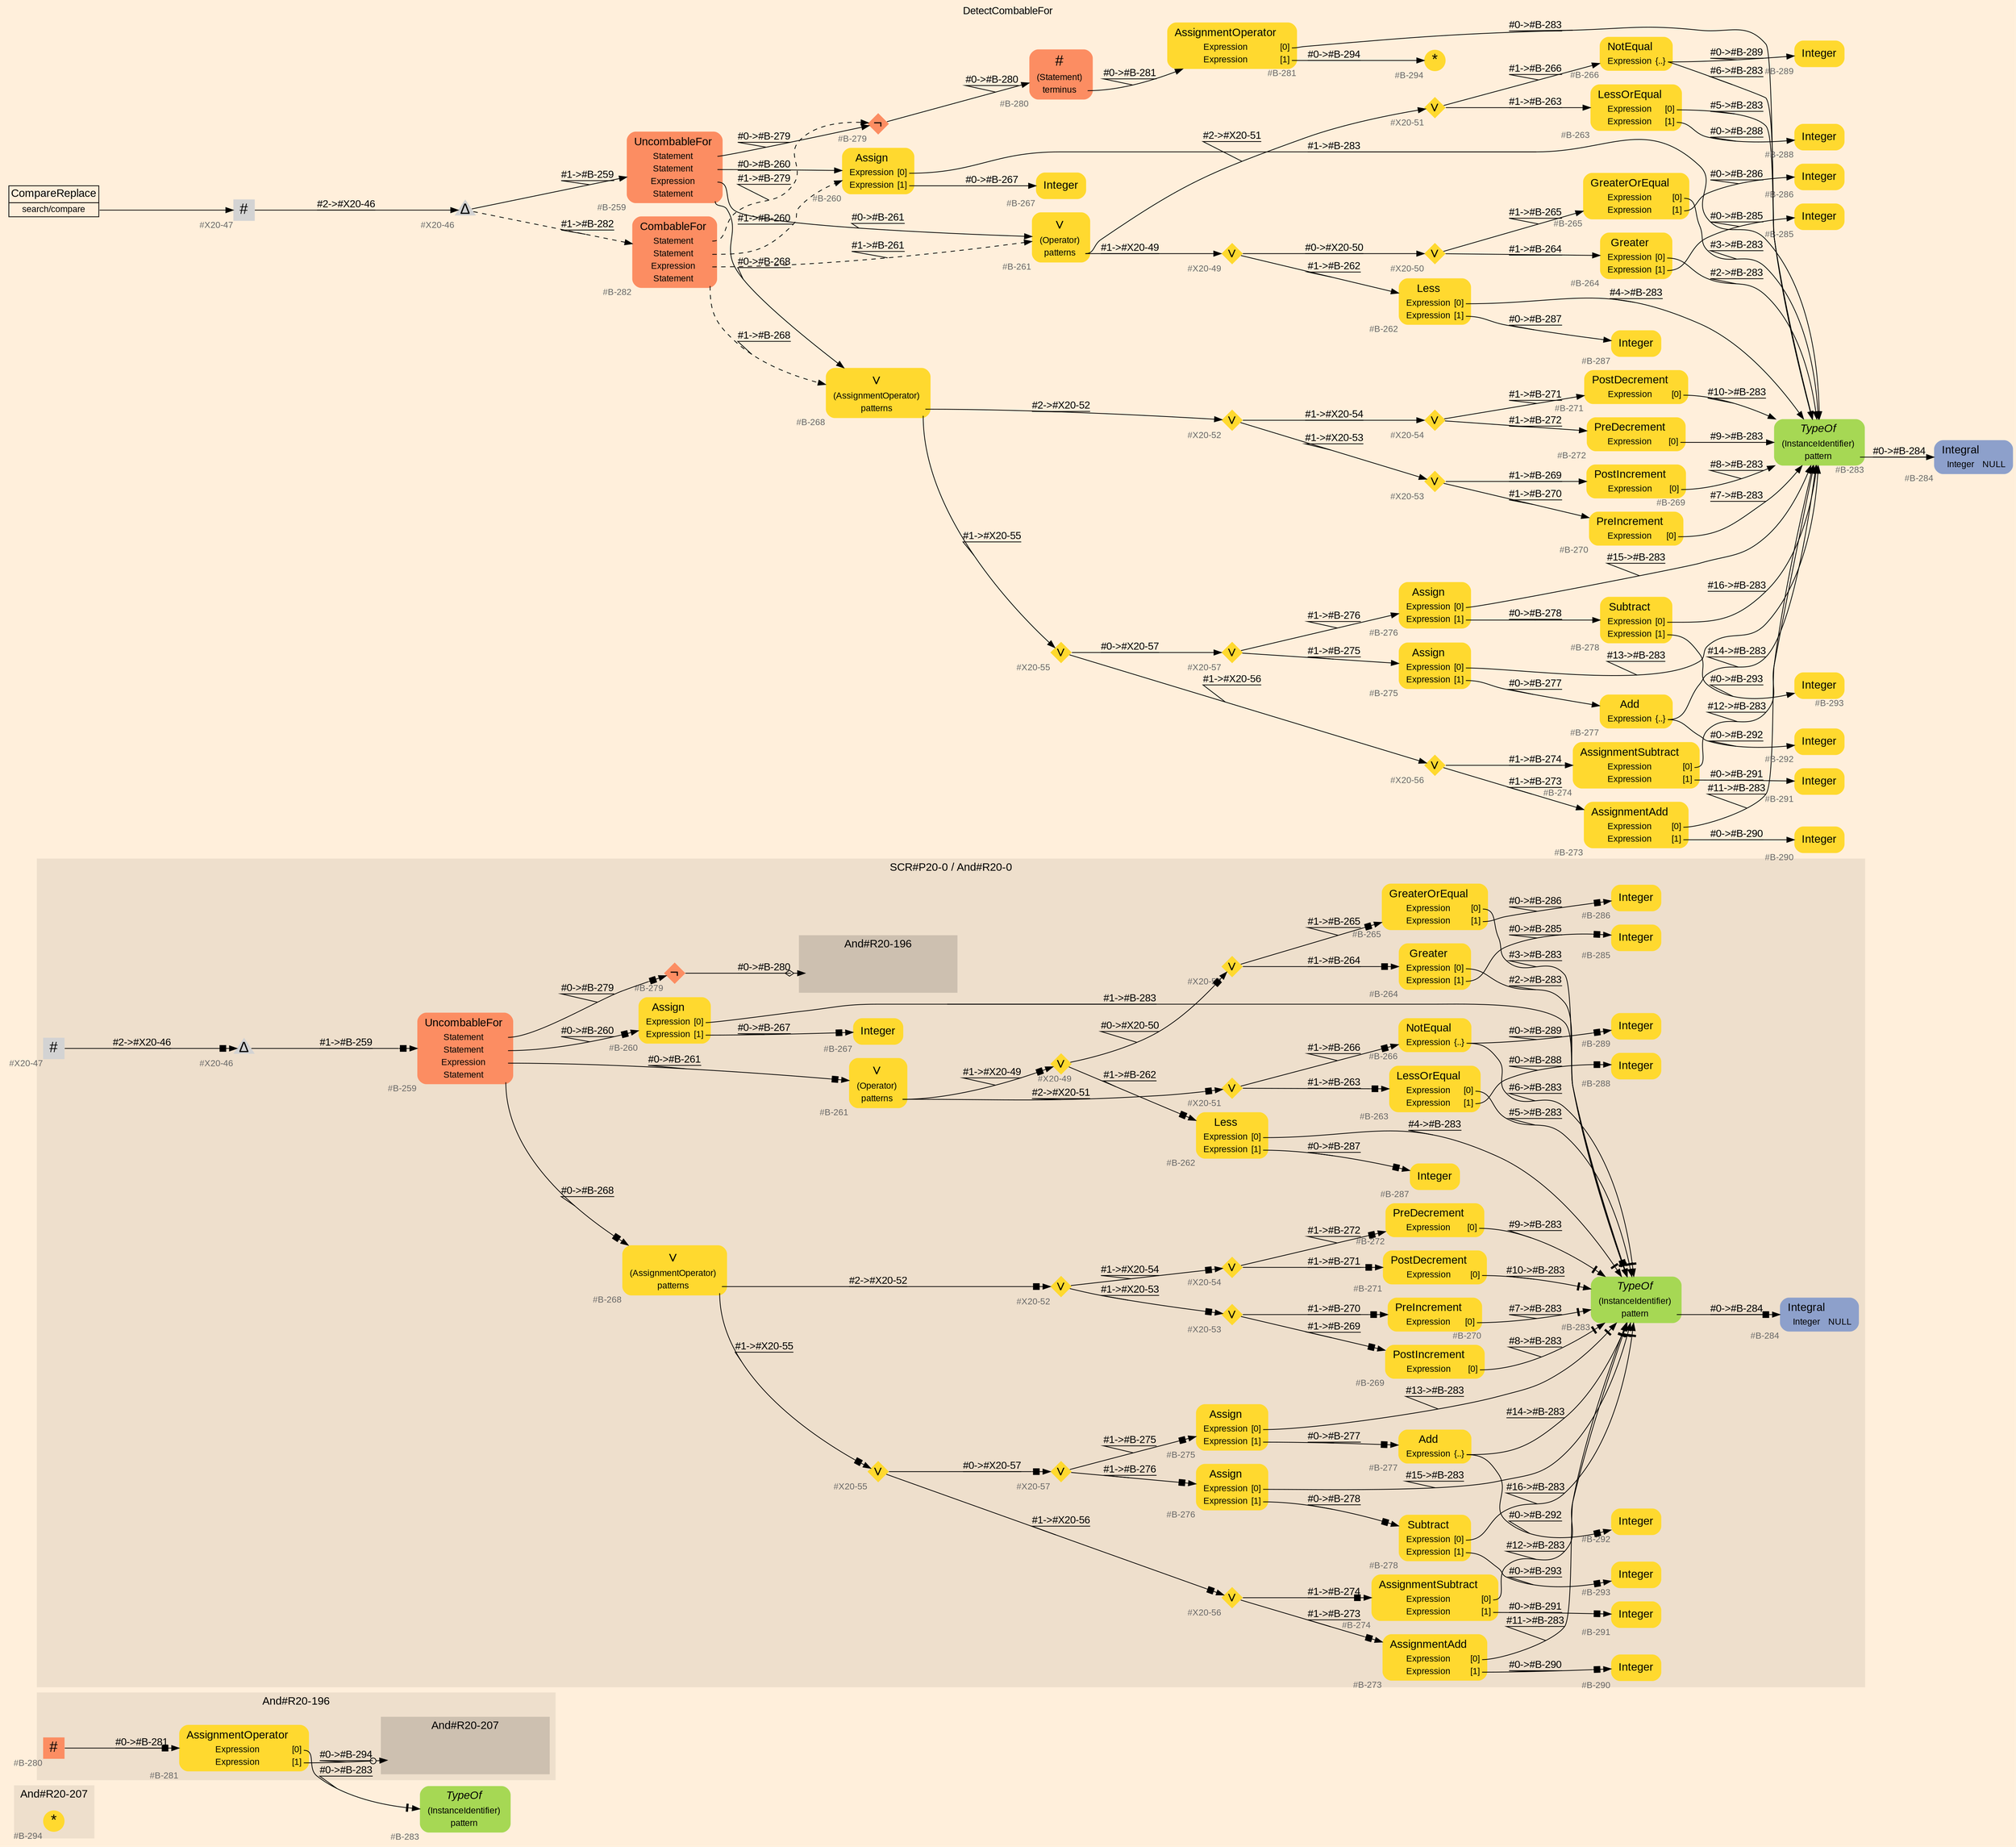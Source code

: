 digraph "DetectCombableFor" {
label = "DetectCombableFor"
labelloc = t
graph [
    rankdir = "LR"
    ranksep = 0.3
    bgcolor = antiquewhite1
    color = black
    fontcolor = black
    fontname = "Arial"
];
node [
    fontname = "Arial"
];
edge [
    fontname = "Arial"
];

// -------------------- figure And#R20-207 --------------------
// -------- region And#R20-207 ----------
subgraph "clusterAnd#R20-207" {
    label = "And#R20-207"
    style = "filled"
    color = antiquewhite2
    fontsize = "15"
    // -------- block And#R20-207/#B-294 ----------
    "And#R20-207/#B-294" [
        fillcolor = "/set28/6"
        xlabel = "#B-294"
        fontsize = "12"
        fontcolor = grey40
        shape = "circle"
        label = <<FONT COLOR="black" POINT-SIZE="20">*</FONT>>
        style = "filled"
        penwidth = 0.0
        fixedsize = true
        width = 0.4
        height = 0.4
    ];
    
}


// -------------------- figure And#R20-196 --------------------
// -------- region And#R20-196 ----------
subgraph "clusterAnd#R20-196" {
    label = "And#R20-196"
    style = "filled"
    color = antiquewhite2
    fontsize = "15"
    // -------- block And#R20-196/#B-280 ----------
    "And#R20-196/#B-280" [
        fillcolor = "/set28/2"
        xlabel = "#B-280"
        fontsize = "12"
        fontcolor = grey40
        shape = "square"
        label = <<FONT COLOR="black" POINT-SIZE="20">#</FONT>>
        style = "filled"
        penwidth = 0.0
        fixedsize = true
        width = 0.4
        height = 0.4
    ];
    
    // -------- block And#R20-196/#B-281 ----------
    "And#R20-196/#B-281" [
        fillcolor = "/set28/6"
        xlabel = "#B-281"
        fontsize = "12"
        fontcolor = grey40
        shape = "plaintext"
        label = <<TABLE BORDER="0" CELLBORDER="0" CELLSPACING="0">
         <TR><TD><FONT COLOR="black" POINT-SIZE="15">AssignmentOperator</FONT></TD></TR>
         <TR><TD><FONT COLOR="black" POINT-SIZE="12">Expression</FONT></TD><TD PORT="port0"><FONT COLOR="black" POINT-SIZE="12">[0]</FONT></TD></TR>
         <TR><TD><FONT COLOR="black" POINT-SIZE="12">Expression</FONT></TD><TD PORT="port1"><FONT COLOR="black" POINT-SIZE="12">[1]</FONT></TD></TR>
        </TABLE>>
        style = "rounded,filled"
    ];
    
    // -------- region And#R20-196/And#R20-207 ----------
    subgraph "clusterAnd#R20-196/And#R20-207" {
        label = "And#R20-207"
        style = "filled"
        color = antiquewhite3
        fontsize = "15"
        // -------- block And#R20-196/And#R20-207/#B-294 ----------
        "And#R20-196/And#R20-207/#B-294" [
            fillcolor = "/set28/6"
            xlabel = "#B-294"
            fontsize = "12"
            fontcolor = grey40
            shape = "none"
            style = "invisible"
        ];
        
    }
    
}

// -------- block And#R20-196/#B-283 ----------
"And#R20-196/#B-283" [
    fillcolor = "/set28/5"
    xlabel = "#B-283"
    fontsize = "12"
    fontcolor = grey40
    shape = "plaintext"
    label = <<TABLE BORDER="0" CELLBORDER="0" CELLSPACING="0">
     <TR><TD><FONT COLOR="black" POINT-SIZE="15"><I>TypeOf</I></FONT></TD></TR>
     <TR><TD><FONT COLOR="black" POINT-SIZE="12">(InstanceIdentifier)</FONT></TD><TD PORT="port0"></TD></TR>
     <TR><TD><FONT COLOR="black" POINT-SIZE="12">pattern</FONT></TD><TD PORT="port1"></TD></TR>
    </TABLE>>
    style = "rounded,filled"
];

"And#R20-196/#B-280" -> "And#R20-196/#B-281" [
    arrowhead="normalnonebox"
    label = "#0-&gt;#B-281"
    decorate = true
    color = black
    fontcolor = black
];

"And#R20-196/#B-281":port0 -> "And#R20-196/#B-283" [
    arrowhead="normalnonetee"
    label = "#0-&gt;#B-283"
    decorate = true
    color = black
    fontcolor = black
];

"And#R20-196/#B-281":port1 -> "And#R20-196/And#R20-207/#B-294" [
    arrowhead="normalnoneodot"
    label = "#0-&gt;#B-294"
    decorate = true
    color = black
    fontcolor = black
];


// -------------------- figure And#R20-0 --------------------
// -------- region And#R20-0 ----------
subgraph "clusterAnd#R20-0" {
    label = "SCR#P20-0 / And#R20-0"
    style = "filled"
    color = antiquewhite2
    fontsize = "15"
    // -------- block And#R20-0/#X20-49 ----------
    "And#R20-0/#X20-49" [
        fillcolor = "/set28/6"
        xlabel = "#X20-49"
        fontsize = "12"
        fontcolor = grey40
        shape = "diamond"
        label = <<FONT COLOR="black" POINT-SIZE="20">∨</FONT>>
        style = "filled"
        penwidth = 0.0
        fixedsize = true
        width = 0.4
        height = 0.4
    ];
    
    // -------- block And#R20-0/#B-259 ----------
    "And#R20-0/#B-259" [
        fillcolor = "/set28/2"
        xlabel = "#B-259"
        fontsize = "12"
        fontcolor = grey40
        shape = "plaintext"
        label = <<TABLE BORDER="0" CELLBORDER="0" CELLSPACING="0">
         <TR><TD><FONT COLOR="black" POINT-SIZE="15">UncombableFor</FONT></TD></TR>
         <TR><TD><FONT COLOR="black" POINT-SIZE="12">Statement</FONT></TD><TD PORT="port0"></TD></TR>
         <TR><TD><FONT COLOR="black" POINT-SIZE="12">Statement</FONT></TD><TD PORT="port1"></TD></TR>
         <TR><TD><FONT COLOR="black" POINT-SIZE="12">Expression</FONT></TD><TD PORT="port2"></TD></TR>
         <TR><TD><FONT COLOR="black" POINT-SIZE="12">Statement</FONT></TD><TD PORT="port3"></TD></TR>
        </TABLE>>
        style = "rounded,filled"
    ];
    
    // -------- block And#R20-0/#B-260 ----------
    "And#R20-0/#B-260" [
        fillcolor = "/set28/6"
        xlabel = "#B-260"
        fontsize = "12"
        fontcolor = grey40
        shape = "plaintext"
        label = <<TABLE BORDER="0" CELLBORDER="0" CELLSPACING="0">
         <TR><TD><FONT COLOR="black" POINT-SIZE="15">Assign</FONT></TD></TR>
         <TR><TD><FONT COLOR="black" POINT-SIZE="12">Expression</FONT></TD><TD PORT="port0"><FONT COLOR="black" POINT-SIZE="12">[0]</FONT></TD></TR>
         <TR><TD><FONT COLOR="black" POINT-SIZE="12">Expression</FONT></TD><TD PORT="port1"><FONT COLOR="black" POINT-SIZE="12">[1]</FONT></TD></TR>
        </TABLE>>
        style = "rounded,filled"
    ];
    
    // -------- block And#R20-0/#B-261 ----------
    "And#R20-0/#B-261" [
        fillcolor = "/set28/6"
        xlabel = "#B-261"
        fontsize = "12"
        fontcolor = grey40
        shape = "plaintext"
        label = <<TABLE BORDER="0" CELLBORDER="0" CELLSPACING="0">
         <TR><TD><FONT COLOR="black" POINT-SIZE="20">∨</FONT></TD></TR>
         <TR><TD><FONT COLOR="black" POINT-SIZE="12">(Operator)</FONT></TD><TD PORT="port0"></TD></TR>
         <TR><TD><FONT COLOR="black" POINT-SIZE="12">patterns</FONT></TD><TD PORT="port1"></TD></TR>
        </TABLE>>
        style = "rounded,filled"
    ];
    
    // -------- block And#R20-0/#B-262 ----------
    "And#R20-0/#B-262" [
        fillcolor = "/set28/6"
        xlabel = "#B-262"
        fontsize = "12"
        fontcolor = grey40
        shape = "plaintext"
        label = <<TABLE BORDER="0" CELLBORDER="0" CELLSPACING="0">
         <TR><TD><FONT COLOR="black" POINT-SIZE="15">Less</FONT></TD></TR>
         <TR><TD><FONT COLOR="black" POINT-SIZE="12">Expression</FONT></TD><TD PORT="port0"><FONT COLOR="black" POINT-SIZE="12">[0]</FONT></TD></TR>
         <TR><TD><FONT COLOR="black" POINT-SIZE="12">Expression</FONT></TD><TD PORT="port1"><FONT COLOR="black" POINT-SIZE="12">[1]</FONT></TD></TR>
        </TABLE>>
        style = "rounded,filled"
    ];
    
    // -------- block And#R20-0/#B-263 ----------
    "And#R20-0/#B-263" [
        fillcolor = "/set28/6"
        xlabel = "#B-263"
        fontsize = "12"
        fontcolor = grey40
        shape = "plaintext"
        label = <<TABLE BORDER="0" CELLBORDER="0" CELLSPACING="0">
         <TR><TD><FONT COLOR="black" POINT-SIZE="15">LessOrEqual</FONT></TD></TR>
         <TR><TD><FONT COLOR="black" POINT-SIZE="12">Expression</FONT></TD><TD PORT="port0"><FONT COLOR="black" POINT-SIZE="12">[0]</FONT></TD></TR>
         <TR><TD><FONT COLOR="black" POINT-SIZE="12">Expression</FONT></TD><TD PORT="port1"><FONT COLOR="black" POINT-SIZE="12">[1]</FONT></TD></TR>
        </TABLE>>
        style = "rounded,filled"
    ];
    
    // -------- block And#R20-0/#B-264 ----------
    "And#R20-0/#B-264" [
        fillcolor = "/set28/6"
        xlabel = "#B-264"
        fontsize = "12"
        fontcolor = grey40
        shape = "plaintext"
        label = <<TABLE BORDER="0" CELLBORDER="0" CELLSPACING="0">
         <TR><TD><FONT COLOR="black" POINT-SIZE="15">Greater</FONT></TD></TR>
         <TR><TD><FONT COLOR="black" POINT-SIZE="12">Expression</FONT></TD><TD PORT="port0"><FONT COLOR="black" POINT-SIZE="12">[0]</FONT></TD></TR>
         <TR><TD><FONT COLOR="black" POINT-SIZE="12">Expression</FONT></TD><TD PORT="port1"><FONT COLOR="black" POINT-SIZE="12">[1]</FONT></TD></TR>
        </TABLE>>
        style = "rounded,filled"
    ];
    
    // -------- block And#R20-0/#B-265 ----------
    "And#R20-0/#B-265" [
        fillcolor = "/set28/6"
        xlabel = "#B-265"
        fontsize = "12"
        fontcolor = grey40
        shape = "plaintext"
        label = <<TABLE BORDER="0" CELLBORDER="0" CELLSPACING="0">
         <TR><TD><FONT COLOR="black" POINT-SIZE="15">GreaterOrEqual</FONT></TD></TR>
         <TR><TD><FONT COLOR="black" POINT-SIZE="12">Expression</FONT></TD><TD PORT="port0"><FONT COLOR="black" POINT-SIZE="12">[0]</FONT></TD></TR>
         <TR><TD><FONT COLOR="black" POINT-SIZE="12">Expression</FONT></TD><TD PORT="port1"><FONT COLOR="black" POINT-SIZE="12">[1]</FONT></TD></TR>
        </TABLE>>
        style = "rounded,filled"
    ];
    
    // -------- block And#R20-0/#B-266 ----------
    "And#R20-0/#B-266" [
        fillcolor = "/set28/6"
        xlabel = "#B-266"
        fontsize = "12"
        fontcolor = grey40
        shape = "plaintext"
        label = <<TABLE BORDER="0" CELLBORDER="0" CELLSPACING="0">
         <TR><TD><FONT COLOR="black" POINT-SIZE="15">NotEqual</FONT></TD></TR>
         <TR><TD><FONT COLOR="black" POINT-SIZE="12">Expression</FONT></TD><TD PORT="port0"><FONT COLOR="black" POINT-SIZE="12">{..}</FONT></TD></TR>
        </TABLE>>
        style = "rounded,filled"
    ];
    
    // -------- block And#R20-0/#B-267 ----------
    "And#R20-0/#B-267" [
        fillcolor = "/set28/6"
        xlabel = "#B-267"
        fontsize = "12"
        fontcolor = grey40
        shape = "plaintext"
        label = <<TABLE BORDER="0" CELLBORDER="0" CELLSPACING="0">
         <TR><TD><FONT COLOR="black" POINT-SIZE="15">Integer</FONT></TD></TR>
        </TABLE>>
        style = "rounded,filled"
    ];
    
    // -------- block And#R20-0/#B-268 ----------
    "And#R20-0/#B-268" [
        fillcolor = "/set28/6"
        xlabel = "#B-268"
        fontsize = "12"
        fontcolor = grey40
        shape = "plaintext"
        label = <<TABLE BORDER="0" CELLBORDER="0" CELLSPACING="0">
         <TR><TD><FONT COLOR="black" POINT-SIZE="20">∨</FONT></TD></TR>
         <TR><TD><FONT COLOR="black" POINT-SIZE="12">(AssignmentOperator)</FONT></TD><TD PORT="port0"></TD></TR>
         <TR><TD><FONT COLOR="black" POINT-SIZE="12">patterns</FONT></TD><TD PORT="port1"></TD></TR>
        </TABLE>>
        style = "rounded,filled"
    ];
    
    // -------- block And#R20-0/#B-269 ----------
    "And#R20-0/#B-269" [
        fillcolor = "/set28/6"
        xlabel = "#B-269"
        fontsize = "12"
        fontcolor = grey40
        shape = "plaintext"
        label = <<TABLE BORDER="0" CELLBORDER="0" CELLSPACING="0">
         <TR><TD><FONT COLOR="black" POINT-SIZE="15">PostIncrement</FONT></TD></TR>
         <TR><TD><FONT COLOR="black" POINT-SIZE="12">Expression</FONT></TD><TD PORT="port0"><FONT COLOR="black" POINT-SIZE="12">[0]</FONT></TD></TR>
        </TABLE>>
        style = "rounded,filled"
    ];
    
    // -------- block And#R20-0/#B-270 ----------
    "And#R20-0/#B-270" [
        fillcolor = "/set28/6"
        xlabel = "#B-270"
        fontsize = "12"
        fontcolor = grey40
        shape = "plaintext"
        label = <<TABLE BORDER="0" CELLBORDER="0" CELLSPACING="0">
         <TR><TD><FONT COLOR="black" POINT-SIZE="15">PreIncrement</FONT></TD></TR>
         <TR><TD><FONT COLOR="black" POINT-SIZE="12">Expression</FONT></TD><TD PORT="port0"><FONT COLOR="black" POINT-SIZE="12">[0]</FONT></TD></TR>
        </TABLE>>
        style = "rounded,filled"
    ];
    
    // -------- block And#R20-0/#B-271 ----------
    "And#R20-0/#B-271" [
        fillcolor = "/set28/6"
        xlabel = "#B-271"
        fontsize = "12"
        fontcolor = grey40
        shape = "plaintext"
        label = <<TABLE BORDER="0" CELLBORDER="0" CELLSPACING="0">
         <TR><TD><FONT COLOR="black" POINT-SIZE="15">PostDecrement</FONT></TD></TR>
         <TR><TD><FONT COLOR="black" POINT-SIZE="12">Expression</FONT></TD><TD PORT="port0"><FONT COLOR="black" POINT-SIZE="12">[0]</FONT></TD></TR>
        </TABLE>>
        style = "rounded,filled"
    ];
    
    // -------- block And#R20-0/#B-272 ----------
    "And#R20-0/#B-272" [
        fillcolor = "/set28/6"
        xlabel = "#B-272"
        fontsize = "12"
        fontcolor = grey40
        shape = "plaintext"
        label = <<TABLE BORDER="0" CELLBORDER="0" CELLSPACING="0">
         <TR><TD><FONT COLOR="black" POINT-SIZE="15">PreDecrement</FONT></TD></TR>
         <TR><TD><FONT COLOR="black" POINT-SIZE="12">Expression</FONT></TD><TD PORT="port0"><FONT COLOR="black" POINT-SIZE="12">[0]</FONT></TD></TR>
        </TABLE>>
        style = "rounded,filled"
    ];
    
    // -------- block And#R20-0/#B-273 ----------
    "And#R20-0/#B-273" [
        fillcolor = "/set28/6"
        xlabel = "#B-273"
        fontsize = "12"
        fontcolor = grey40
        shape = "plaintext"
        label = <<TABLE BORDER="0" CELLBORDER="0" CELLSPACING="0">
         <TR><TD><FONT COLOR="black" POINT-SIZE="15">AssignmentAdd</FONT></TD></TR>
         <TR><TD><FONT COLOR="black" POINT-SIZE="12">Expression</FONT></TD><TD PORT="port0"><FONT COLOR="black" POINT-SIZE="12">[0]</FONT></TD></TR>
         <TR><TD><FONT COLOR="black" POINT-SIZE="12">Expression</FONT></TD><TD PORT="port1"><FONT COLOR="black" POINT-SIZE="12">[1]</FONT></TD></TR>
        </TABLE>>
        style = "rounded,filled"
    ];
    
    // -------- block And#R20-0/#B-274 ----------
    "And#R20-0/#B-274" [
        fillcolor = "/set28/6"
        xlabel = "#B-274"
        fontsize = "12"
        fontcolor = grey40
        shape = "plaintext"
        label = <<TABLE BORDER="0" CELLBORDER="0" CELLSPACING="0">
         <TR><TD><FONT COLOR="black" POINT-SIZE="15">AssignmentSubtract</FONT></TD></TR>
         <TR><TD><FONT COLOR="black" POINT-SIZE="12">Expression</FONT></TD><TD PORT="port0"><FONT COLOR="black" POINT-SIZE="12">[0]</FONT></TD></TR>
         <TR><TD><FONT COLOR="black" POINT-SIZE="12">Expression</FONT></TD><TD PORT="port1"><FONT COLOR="black" POINT-SIZE="12">[1]</FONT></TD></TR>
        </TABLE>>
        style = "rounded,filled"
    ];
    
    // -------- block And#R20-0/#B-275 ----------
    "And#R20-0/#B-275" [
        fillcolor = "/set28/6"
        xlabel = "#B-275"
        fontsize = "12"
        fontcolor = grey40
        shape = "plaintext"
        label = <<TABLE BORDER="0" CELLBORDER="0" CELLSPACING="0">
         <TR><TD><FONT COLOR="black" POINT-SIZE="15">Assign</FONT></TD></TR>
         <TR><TD><FONT COLOR="black" POINT-SIZE="12">Expression</FONT></TD><TD PORT="port0"><FONT COLOR="black" POINT-SIZE="12">[0]</FONT></TD></TR>
         <TR><TD><FONT COLOR="black" POINT-SIZE="12">Expression</FONT></TD><TD PORT="port1"><FONT COLOR="black" POINT-SIZE="12">[1]</FONT></TD></TR>
        </TABLE>>
        style = "rounded,filled"
    ];
    
    // -------- block And#R20-0/#B-276 ----------
    "And#R20-0/#B-276" [
        fillcolor = "/set28/6"
        xlabel = "#B-276"
        fontsize = "12"
        fontcolor = grey40
        shape = "plaintext"
        label = <<TABLE BORDER="0" CELLBORDER="0" CELLSPACING="0">
         <TR><TD><FONT COLOR="black" POINT-SIZE="15">Assign</FONT></TD></TR>
         <TR><TD><FONT COLOR="black" POINT-SIZE="12">Expression</FONT></TD><TD PORT="port0"><FONT COLOR="black" POINT-SIZE="12">[0]</FONT></TD></TR>
         <TR><TD><FONT COLOR="black" POINT-SIZE="12">Expression</FONT></TD><TD PORT="port1"><FONT COLOR="black" POINT-SIZE="12">[1]</FONT></TD></TR>
        </TABLE>>
        style = "rounded,filled"
    ];
    
    // -------- block And#R20-0/#B-277 ----------
    "And#R20-0/#B-277" [
        fillcolor = "/set28/6"
        xlabel = "#B-277"
        fontsize = "12"
        fontcolor = grey40
        shape = "plaintext"
        label = <<TABLE BORDER="0" CELLBORDER="0" CELLSPACING="0">
         <TR><TD><FONT COLOR="black" POINT-SIZE="15">Add</FONT></TD></TR>
         <TR><TD><FONT COLOR="black" POINT-SIZE="12">Expression</FONT></TD><TD PORT="port0"><FONT COLOR="black" POINT-SIZE="12">{..}</FONT></TD></TR>
        </TABLE>>
        style = "rounded,filled"
    ];
    
    // -------- block And#R20-0/#B-278 ----------
    "And#R20-0/#B-278" [
        fillcolor = "/set28/6"
        xlabel = "#B-278"
        fontsize = "12"
        fontcolor = grey40
        shape = "plaintext"
        label = <<TABLE BORDER="0" CELLBORDER="0" CELLSPACING="0">
         <TR><TD><FONT COLOR="black" POINT-SIZE="15">Subtract</FONT></TD></TR>
         <TR><TD><FONT COLOR="black" POINT-SIZE="12">Expression</FONT></TD><TD PORT="port0"><FONT COLOR="black" POINT-SIZE="12">[0]</FONT></TD></TR>
         <TR><TD><FONT COLOR="black" POINT-SIZE="12">Expression</FONT></TD><TD PORT="port1"><FONT COLOR="black" POINT-SIZE="12">[1]</FONT></TD></TR>
        </TABLE>>
        style = "rounded,filled"
    ];
    
    // -------- block And#R20-0/#B-279 ----------
    "And#R20-0/#B-279" [
        fillcolor = "/set28/2"
        xlabel = "#B-279"
        fontsize = "12"
        fontcolor = grey40
        shape = "diamond"
        label = <<FONT COLOR="black" POINT-SIZE="20">¬</FONT>>
        style = "filled"
        penwidth = 0.0
        fixedsize = true
        width = 0.4
        height = 0.4
    ];
    
    // -------- block And#R20-0/#B-283 ----------
    "And#R20-0/#B-283" [
        fillcolor = "/set28/5"
        xlabel = "#B-283"
        fontsize = "12"
        fontcolor = grey40
        shape = "plaintext"
        label = <<TABLE BORDER="0" CELLBORDER="0" CELLSPACING="0">
         <TR><TD><FONT COLOR="black" POINT-SIZE="15"><I>TypeOf</I></FONT></TD></TR>
         <TR><TD><FONT COLOR="black" POINT-SIZE="12">(InstanceIdentifier)</FONT></TD><TD PORT="port0"></TD></TR>
         <TR><TD><FONT COLOR="black" POINT-SIZE="12">pattern</FONT></TD><TD PORT="port1"></TD></TR>
        </TABLE>>
        style = "rounded,filled"
    ];
    
    // -------- block And#R20-0/#B-284 ----------
    "And#R20-0/#B-284" [
        fillcolor = "/set28/3"
        xlabel = "#B-284"
        fontsize = "12"
        fontcolor = grey40
        shape = "plaintext"
        label = <<TABLE BORDER="0" CELLBORDER="0" CELLSPACING="0">
         <TR><TD><FONT COLOR="black" POINT-SIZE="15">Integral</FONT></TD></TR>
         <TR><TD><FONT COLOR="black" POINT-SIZE="12">Integer</FONT></TD><TD PORT="port0"><FONT COLOR="black" POINT-SIZE="12">NULL</FONT></TD></TR>
        </TABLE>>
        style = "rounded,filled"
    ];
    
    // -------- block And#R20-0/#B-285 ----------
    "And#R20-0/#B-285" [
        fillcolor = "/set28/6"
        xlabel = "#B-285"
        fontsize = "12"
        fontcolor = grey40
        shape = "plaintext"
        label = <<TABLE BORDER="0" CELLBORDER="0" CELLSPACING="0">
         <TR><TD><FONT COLOR="black" POINT-SIZE="15">Integer</FONT></TD></TR>
        </TABLE>>
        style = "rounded,filled"
    ];
    
    // -------- block And#R20-0/#B-286 ----------
    "And#R20-0/#B-286" [
        fillcolor = "/set28/6"
        xlabel = "#B-286"
        fontsize = "12"
        fontcolor = grey40
        shape = "plaintext"
        label = <<TABLE BORDER="0" CELLBORDER="0" CELLSPACING="0">
         <TR><TD><FONT COLOR="black" POINT-SIZE="15">Integer</FONT></TD></TR>
        </TABLE>>
        style = "rounded,filled"
    ];
    
    // -------- block And#R20-0/#B-287 ----------
    "And#R20-0/#B-287" [
        fillcolor = "/set28/6"
        xlabel = "#B-287"
        fontsize = "12"
        fontcolor = grey40
        shape = "plaintext"
        label = <<TABLE BORDER="0" CELLBORDER="0" CELLSPACING="0">
         <TR><TD><FONT COLOR="black" POINT-SIZE="15">Integer</FONT></TD></TR>
        </TABLE>>
        style = "rounded,filled"
    ];
    
    // -------- block And#R20-0/#B-288 ----------
    "And#R20-0/#B-288" [
        fillcolor = "/set28/6"
        xlabel = "#B-288"
        fontsize = "12"
        fontcolor = grey40
        shape = "plaintext"
        label = <<TABLE BORDER="0" CELLBORDER="0" CELLSPACING="0">
         <TR><TD><FONT COLOR="black" POINT-SIZE="15">Integer</FONT></TD></TR>
        </TABLE>>
        style = "rounded,filled"
    ];
    
    // -------- block And#R20-0/#B-289 ----------
    "And#R20-0/#B-289" [
        fillcolor = "/set28/6"
        xlabel = "#B-289"
        fontsize = "12"
        fontcolor = grey40
        shape = "plaintext"
        label = <<TABLE BORDER="0" CELLBORDER="0" CELLSPACING="0">
         <TR><TD><FONT COLOR="black" POINT-SIZE="15">Integer</FONT></TD></TR>
        </TABLE>>
        style = "rounded,filled"
    ];
    
    // -------- block And#R20-0/#B-290 ----------
    "And#R20-0/#B-290" [
        fillcolor = "/set28/6"
        xlabel = "#B-290"
        fontsize = "12"
        fontcolor = grey40
        shape = "plaintext"
        label = <<TABLE BORDER="0" CELLBORDER="0" CELLSPACING="0">
         <TR><TD><FONT COLOR="black" POINT-SIZE="15">Integer</FONT></TD></TR>
        </TABLE>>
        style = "rounded,filled"
    ];
    
    // -------- block And#R20-0/#B-291 ----------
    "And#R20-0/#B-291" [
        fillcolor = "/set28/6"
        xlabel = "#B-291"
        fontsize = "12"
        fontcolor = grey40
        shape = "plaintext"
        label = <<TABLE BORDER="0" CELLBORDER="0" CELLSPACING="0">
         <TR><TD><FONT COLOR="black" POINT-SIZE="15">Integer</FONT></TD></TR>
        </TABLE>>
        style = "rounded,filled"
    ];
    
    // -------- block And#R20-0/#B-292 ----------
    "And#R20-0/#B-292" [
        fillcolor = "/set28/6"
        xlabel = "#B-292"
        fontsize = "12"
        fontcolor = grey40
        shape = "plaintext"
        label = <<TABLE BORDER="0" CELLBORDER="0" CELLSPACING="0">
         <TR><TD><FONT COLOR="black" POINT-SIZE="15">Integer</FONT></TD></TR>
        </TABLE>>
        style = "rounded,filled"
    ];
    
    // -------- block And#R20-0/#B-293 ----------
    "And#R20-0/#B-293" [
        fillcolor = "/set28/6"
        xlabel = "#B-293"
        fontsize = "12"
        fontcolor = grey40
        shape = "plaintext"
        label = <<TABLE BORDER="0" CELLBORDER="0" CELLSPACING="0">
         <TR><TD><FONT COLOR="black" POINT-SIZE="15">Integer</FONT></TD></TR>
        </TABLE>>
        style = "rounded,filled"
    ];
    
    // -------- block And#R20-0/#X20-46 ----------
    "And#R20-0/#X20-46" [
        xlabel = "#X20-46"
        fontsize = "12"
        fontcolor = grey40
        shape = "triangle"
        label = <<FONT COLOR="black" POINT-SIZE="20">Δ</FONT>>
        style = "filled"
        penwidth = 0.0
        fixedsize = true
        width = 0.4
        height = 0.4
    ];
    
    // -------- block And#R20-0/#X20-47 ----------
    "And#R20-0/#X20-47" [
        xlabel = "#X20-47"
        fontsize = "12"
        fontcolor = grey40
        shape = "square"
        label = <<FONT COLOR="black" POINT-SIZE="20">#</FONT>>
        style = "filled"
        penwidth = 0.0
        fixedsize = true
        width = 0.4
        height = 0.4
    ];
    
    // -------- block And#R20-0/#X20-50 ----------
    "And#R20-0/#X20-50" [
        fillcolor = "/set28/6"
        xlabel = "#X20-50"
        fontsize = "12"
        fontcolor = grey40
        shape = "diamond"
        label = <<FONT COLOR="black" POINT-SIZE="20">∨</FONT>>
        style = "filled"
        penwidth = 0.0
        fixedsize = true
        width = 0.4
        height = 0.4
    ];
    
    // -------- block And#R20-0/#X20-51 ----------
    "And#R20-0/#X20-51" [
        fillcolor = "/set28/6"
        xlabel = "#X20-51"
        fontsize = "12"
        fontcolor = grey40
        shape = "diamond"
        label = <<FONT COLOR="black" POINT-SIZE="20">∨</FONT>>
        style = "filled"
        penwidth = 0.0
        fixedsize = true
        width = 0.4
        height = 0.4
    ];
    
    // -------- block And#R20-0/#X20-52 ----------
    "And#R20-0/#X20-52" [
        fillcolor = "/set28/6"
        xlabel = "#X20-52"
        fontsize = "12"
        fontcolor = grey40
        shape = "diamond"
        label = <<FONT COLOR="black" POINT-SIZE="20">∨</FONT>>
        style = "filled"
        penwidth = 0.0
        fixedsize = true
        width = 0.4
        height = 0.4
    ];
    
    // -------- block And#R20-0/#X20-53 ----------
    "And#R20-0/#X20-53" [
        fillcolor = "/set28/6"
        xlabel = "#X20-53"
        fontsize = "12"
        fontcolor = grey40
        shape = "diamond"
        label = <<FONT COLOR="black" POINT-SIZE="20">∨</FONT>>
        style = "filled"
        penwidth = 0.0
        fixedsize = true
        width = 0.4
        height = 0.4
    ];
    
    // -------- block And#R20-0/#X20-54 ----------
    "And#R20-0/#X20-54" [
        fillcolor = "/set28/6"
        xlabel = "#X20-54"
        fontsize = "12"
        fontcolor = grey40
        shape = "diamond"
        label = <<FONT COLOR="black" POINT-SIZE="20">∨</FONT>>
        style = "filled"
        penwidth = 0.0
        fixedsize = true
        width = 0.4
        height = 0.4
    ];
    
    // -------- block And#R20-0/#X20-55 ----------
    "And#R20-0/#X20-55" [
        fillcolor = "/set28/6"
        xlabel = "#X20-55"
        fontsize = "12"
        fontcolor = grey40
        shape = "diamond"
        label = <<FONT COLOR="black" POINT-SIZE="20">∨</FONT>>
        style = "filled"
        penwidth = 0.0
        fixedsize = true
        width = 0.4
        height = 0.4
    ];
    
    // -------- block And#R20-0/#X20-56 ----------
    "And#R20-0/#X20-56" [
        fillcolor = "/set28/6"
        xlabel = "#X20-56"
        fontsize = "12"
        fontcolor = grey40
        shape = "diamond"
        label = <<FONT COLOR="black" POINT-SIZE="20">∨</FONT>>
        style = "filled"
        penwidth = 0.0
        fixedsize = true
        width = 0.4
        height = 0.4
    ];
    
    // -------- block And#R20-0/#X20-57 ----------
    "And#R20-0/#X20-57" [
        fillcolor = "/set28/6"
        xlabel = "#X20-57"
        fontsize = "12"
        fontcolor = grey40
        shape = "diamond"
        label = <<FONT COLOR="black" POINT-SIZE="20">∨</FONT>>
        style = "filled"
        penwidth = 0.0
        fixedsize = true
        width = 0.4
        height = 0.4
    ];
    
    // -------- region And#R20-0/And#R20-196 ----------
    subgraph "clusterAnd#R20-0/And#R20-196" {
        label = "And#R20-196"
        style = "filled"
        color = antiquewhite3
        fontsize = "15"
        // -------- block And#R20-0/And#R20-196/#B-280 ----------
        "And#R20-0/And#R20-196/#B-280" [
            fillcolor = "/set28/2"
            xlabel = "#B-280"
            fontsize = "12"
            fontcolor = grey40
            shape = "none"
            style = "invisible"
        ];
        
    }
    
}

"And#R20-0/#X20-49" -> "And#R20-0/#X20-50" [
    arrowhead="normalnonebox"
    label = "#0-&gt;#X20-50"
    decorate = true
    color = black
    fontcolor = black
];

"And#R20-0/#X20-49" -> "And#R20-0/#B-262" [
    arrowhead="normalnonebox"
    label = "#1-&gt;#B-262"
    decorate = true
    color = black
    fontcolor = black
];

"And#R20-0/#B-259":port0 -> "And#R20-0/#B-279" [
    arrowhead="normalnonebox"
    label = "#0-&gt;#B-279"
    decorate = true
    color = black
    fontcolor = black
];

"And#R20-0/#B-259":port1 -> "And#R20-0/#B-260" [
    arrowhead="normalnonebox"
    label = "#0-&gt;#B-260"
    decorate = true
    color = black
    fontcolor = black
];

"And#R20-0/#B-259":port2 -> "And#R20-0/#B-261" [
    arrowhead="normalnonebox"
    label = "#0-&gt;#B-261"
    decorate = true
    color = black
    fontcolor = black
];

"And#R20-0/#B-259":port3 -> "And#R20-0/#B-268" [
    arrowhead="normalnonebox"
    label = "#0-&gt;#B-268"
    decorate = true
    color = black
    fontcolor = black
];

"And#R20-0/#B-260":port0 -> "And#R20-0/#B-283" [
    arrowhead="normalnonebox"
    label = "#1-&gt;#B-283"
    decorate = true
    color = black
    fontcolor = black
];

"And#R20-0/#B-260":port1 -> "And#R20-0/#B-267" [
    arrowhead="normalnonebox"
    label = "#0-&gt;#B-267"
    decorate = true
    color = black
    fontcolor = black
];

"And#R20-0/#B-261":port1 -> "And#R20-0/#X20-49" [
    arrowhead="normalnonebox"
    label = "#1-&gt;#X20-49"
    decorate = true
    color = black
    fontcolor = black
];

"And#R20-0/#B-261":port1 -> "And#R20-0/#X20-51" [
    arrowhead="normalnonebox"
    label = "#2-&gt;#X20-51"
    decorate = true
    color = black
    fontcolor = black
];

"And#R20-0/#B-262":port0 -> "And#R20-0/#B-283" [
    arrowhead="normalnonetee"
    label = "#4-&gt;#B-283"
    decorate = true
    color = black
    fontcolor = black
];

"And#R20-0/#B-262":port1 -> "And#R20-0/#B-287" [
    arrowhead="normalnonebox"
    label = "#0-&gt;#B-287"
    decorate = true
    color = black
    fontcolor = black
];

"And#R20-0/#B-263":port0 -> "And#R20-0/#B-283" [
    arrowhead="normalnonetee"
    label = "#5-&gt;#B-283"
    decorate = true
    color = black
    fontcolor = black
];

"And#R20-0/#B-263":port1 -> "And#R20-0/#B-288" [
    arrowhead="normalnonebox"
    label = "#0-&gt;#B-288"
    decorate = true
    color = black
    fontcolor = black
];

"And#R20-0/#B-264":port0 -> "And#R20-0/#B-283" [
    arrowhead="normalnonetee"
    label = "#2-&gt;#B-283"
    decorate = true
    color = black
    fontcolor = black
];

"And#R20-0/#B-264":port1 -> "And#R20-0/#B-285" [
    arrowhead="normalnonebox"
    label = "#0-&gt;#B-285"
    decorate = true
    color = black
    fontcolor = black
];

"And#R20-0/#B-265":port0 -> "And#R20-0/#B-283" [
    arrowhead="normalnonetee"
    label = "#3-&gt;#B-283"
    decorate = true
    color = black
    fontcolor = black
];

"And#R20-0/#B-265":port1 -> "And#R20-0/#B-286" [
    arrowhead="normalnonebox"
    label = "#0-&gt;#B-286"
    decorate = true
    color = black
    fontcolor = black
];

"And#R20-0/#B-266":port0 -> "And#R20-0/#B-283" [
    arrowhead="normalnonetee"
    label = "#6-&gt;#B-283"
    decorate = true
    color = black
    fontcolor = black
];

"And#R20-0/#B-266":port0 -> "And#R20-0/#B-289" [
    arrowhead="normalnonebox"
    label = "#0-&gt;#B-289"
    decorate = true
    color = black
    fontcolor = black
];

"And#R20-0/#B-268":port1 -> "And#R20-0/#X20-52" [
    arrowhead="normalnonebox"
    label = "#2-&gt;#X20-52"
    decorate = true
    color = black
    fontcolor = black
];

"And#R20-0/#B-268":port1 -> "And#R20-0/#X20-55" [
    arrowhead="normalnonebox"
    label = "#1-&gt;#X20-55"
    decorate = true
    color = black
    fontcolor = black
];

"And#R20-0/#B-269":port0 -> "And#R20-0/#B-283" [
    arrowhead="normalnonetee"
    label = "#8-&gt;#B-283"
    decorate = true
    color = black
    fontcolor = black
];

"And#R20-0/#B-270":port0 -> "And#R20-0/#B-283" [
    arrowhead="normalnonetee"
    label = "#7-&gt;#B-283"
    decorate = true
    color = black
    fontcolor = black
];

"And#R20-0/#B-271":port0 -> "And#R20-0/#B-283" [
    arrowhead="normalnonetee"
    label = "#10-&gt;#B-283"
    decorate = true
    color = black
    fontcolor = black
];

"And#R20-0/#B-272":port0 -> "And#R20-0/#B-283" [
    arrowhead="normalnonetee"
    label = "#9-&gt;#B-283"
    decorate = true
    color = black
    fontcolor = black
];

"And#R20-0/#B-273":port0 -> "And#R20-0/#B-283" [
    arrowhead="normalnonetee"
    label = "#11-&gt;#B-283"
    decorate = true
    color = black
    fontcolor = black
];

"And#R20-0/#B-273":port1 -> "And#R20-0/#B-290" [
    arrowhead="normalnonebox"
    label = "#0-&gt;#B-290"
    decorate = true
    color = black
    fontcolor = black
];

"And#R20-0/#B-274":port0 -> "And#R20-0/#B-283" [
    arrowhead="normalnonetee"
    label = "#12-&gt;#B-283"
    decorate = true
    color = black
    fontcolor = black
];

"And#R20-0/#B-274":port1 -> "And#R20-0/#B-291" [
    arrowhead="normalnonebox"
    label = "#0-&gt;#B-291"
    decorate = true
    color = black
    fontcolor = black
];

"And#R20-0/#B-275":port0 -> "And#R20-0/#B-283" [
    arrowhead="normalnonetee"
    label = "#13-&gt;#B-283"
    decorate = true
    color = black
    fontcolor = black
];

"And#R20-0/#B-275":port1 -> "And#R20-0/#B-277" [
    arrowhead="normalnonebox"
    label = "#0-&gt;#B-277"
    decorate = true
    color = black
    fontcolor = black
];

"And#R20-0/#B-276":port0 -> "And#R20-0/#B-283" [
    arrowhead="normalnonetee"
    label = "#15-&gt;#B-283"
    decorate = true
    color = black
    fontcolor = black
];

"And#R20-0/#B-276":port1 -> "And#R20-0/#B-278" [
    arrowhead="normalnonebox"
    label = "#0-&gt;#B-278"
    decorate = true
    color = black
    fontcolor = black
];

"And#R20-0/#B-277":port0 -> "And#R20-0/#B-283" [
    arrowhead="normalnonetee"
    label = "#14-&gt;#B-283"
    decorate = true
    color = black
    fontcolor = black
];

"And#R20-0/#B-277":port0 -> "And#R20-0/#B-292" [
    arrowhead="normalnonebox"
    label = "#0-&gt;#B-292"
    decorate = true
    color = black
    fontcolor = black
];

"And#R20-0/#B-278":port0 -> "And#R20-0/#B-283" [
    arrowhead="normalnonetee"
    label = "#16-&gt;#B-283"
    decorate = true
    color = black
    fontcolor = black
];

"And#R20-0/#B-278":port1 -> "And#R20-0/#B-293" [
    arrowhead="normalnonebox"
    label = "#0-&gt;#B-293"
    decorate = true
    color = black
    fontcolor = black
];

"And#R20-0/#B-279" -> "And#R20-0/And#R20-196/#B-280" [
    arrowhead="normalnoneodiamond"
    label = "#0-&gt;#B-280"
    decorate = true
    color = black
    fontcolor = black
];

"And#R20-0/#B-283":port1 -> "And#R20-0/#B-284" [
    arrowhead="normalnonebox"
    label = "#0-&gt;#B-284"
    decorate = true
    color = black
    fontcolor = black
];

"And#R20-0/#X20-46" -> "And#R20-0/#B-259" [
    arrowhead="normalnonebox"
    label = "#1-&gt;#B-259"
    decorate = true
    color = black
    fontcolor = black
];

"And#R20-0/#X20-47" -> "And#R20-0/#X20-46" [
    arrowhead="normalnonebox"
    label = "#2-&gt;#X20-46"
    decorate = true
    color = black
    fontcolor = black
];

"And#R20-0/#X20-50" -> "And#R20-0/#B-264" [
    arrowhead="normalnonebox"
    label = "#1-&gt;#B-264"
    decorate = true
    color = black
    fontcolor = black
];

"And#R20-0/#X20-50" -> "And#R20-0/#B-265" [
    arrowhead="normalnonebox"
    label = "#1-&gt;#B-265"
    decorate = true
    color = black
    fontcolor = black
];

"And#R20-0/#X20-51" -> "And#R20-0/#B-263" [
    arrowhead="normalnonebox"
    label = "#1-&gt;#B-263"
    decorate = true
    color = black
    fontcolor = black
];

"And#R20-0/#X20-51" -> "And#R20-0/#B-266" [
    arrowhead="normalnonebox"
    label = "#1-&gt;#B-266"
    decorate = true
    color = black
    fontcolor = black
];

"And#R20-0/#X20-52" -> "And#R20-0/#X20-53" [
    arrowhead="normalnonebox"
    label = "#1-&gt;#X20-53"
    decorate = true
    color = black
    fontcolor = black
];

"And#R20-0/#X20-52" -> "And#R20-0/#X20-54" [
    arrowhead="normalnonebox"
    label = "#1-&gt;#X20-54"
    decorate = true
    color = black
    fontcolor = black
];

"And#R20-0/#X20-53" -> "And#R20-0/#B-270" [
    arrowhead="normalnonebox"
    label = "#1-&gt;#B-270"
    decorate = true
    color = black
    fontcolor = black
];

"And#R20-0/#X20-53" -> "And#R20-0/#B-269" [
    arrowhead="normalnonebox"
    label = "#1-&gt;#B-269"
    decorate = true
    color = black
    fontcolor = black
];

"And#R20-0/#X20-54" -> "And#R20-0/#B-272" [
    arrowhead="normalnonebox"
    label = "#1-&gt;#B-272"
    decorate = true
    color = black
    fontcolor = black
];

"And#R20-0/#X20-54" -> "And#R20-0/#B-271" [
    arrowhead="normalnonebox"
    label = "#1-&gt;#B-271"
    decorate = true
    color = black
    fontcolor = black
];

"And#R20-0/#X20-55" -> "And#R20-0/#X20-56" [
    arrowhead="normalnonebox"
    label = "#1-&gt;#X20-56"
    decorate = true
    color = black
    fontcolor = black
];

"And#R20-0/#X20-55" -> "And#R20-0/#X20-57" [
    arrowhead="normalnonebox"
    label = "#0-&gt;#X20-57"
    decorate = true
    color = black
    fontcolor = black
];

"And#R20-0/#X20-56" -> "And#R20-0/#B-273" [
    arrowhead="normalnonebox"
    label = "#1-&gt;#B-273"
    decorate = true
    color = black
    fontcolor = black
];

"And#R20-0/#X20-56" -> "And#R20-0/#B-274" [
    arrowhead="normalnonebox"
    label = "#1-&gt;#B-274"
    decorate = true
    color = black
    fontcolor = black
];

"And#R20-0/#X20-57" -> "And#R20-0/#B-275" [
    arrowhead="normalnonebox"
    label = "#1-&gt;#B-275"
    decorate = true
    color = black
    fontcolor = black
];

"And#R20-0/#X20-57" -> "And#R20-0/#B-276" [
    arrowhead="normalnonebox"
    label = "#1-&gt;#B-276"
    decorate = true
    color = black
    fontcolor = black
];


// -------------------- transformation figure --------------------
// -------- block CR#X20-48 ----------
"CR#X20-48" [
    fillcolor = antiquewhite1
    fontsize = "12"
    fontcolor = grey40
    shape = "plaintext"
    label = <<TABLE BORDER="0" CELLBORDER="1" CELLSPACING="0">
     <TR><TD><FONT COLOR="black" POINT-SIZE="15">CompareReplace</FONT></TD></TR>
     <TR><TD PORT="port0"><FONT COLOR="black" POINT-SIZE="12">search/compare</FONT></TD></TR>
    </TABLE>>
    style = "filled"
    color = black
];

// -------- block #X20-47 ----------
"#X20-47" [
    xlabel = "#X20-47"
    fontsize = "12"
    fontcolor = grey40
    shape = "square"
    label = <<FONT COLOR="black" POINT-SIZE="20">#</FONT>>
    style = "filled"
    penwidth = 0.0
    fixedsize = true
    width = 0.4
    height = 0.4
];

// -------- block #X20-46 ----------
"#X20-46" [
    xlabel = "#X20-46"
    fontsize = "12"
    fontcolor = grey40
    shape = "triangle"
    label = <<FONT COLOR="black" POINT-SIZE="20">Δ</FONT>>
    style = "filled"
    penwidth = 0.0
    fixedsize = true
    width = 0.4
    height = 0.4
];

// -------- block #B-259 ----------
"#B-259" [
    fillcolor = "/set28/2"
    xlabel = "#B-259"
    fontsize = "12"
    fontcolor = grey40
    shape = "plaintext"
    label = <<TABLE BORDER="0" CELLBORDER="0" CELLSPACING="0">
     <TR><TD><FONT COLOR="black" POINT-SIZE="15">UncombableFor</FONT></TD></TR>
     <TR><TD><FONT COLOR="black" POINT-SIZE="12">Statement</FONT></TD><TD PORT="port0"></TD></TR>
     <TR><TD><FONT COLOR="black" POINT-SIZE="12">Statement</FONT></TD><TD PORT="port1"></TD></TR>
     <TR><TD><FONT COLOR="black" POINT-SIZE="12">Expression</FONT></TD><TD PORT="port2"></TD></TR>
     <TR><TD><FONT COLOR="black" POINT-SIZE="12">Statement</FONT></TD><TD PORT="port3"></TD></TR>
    </TABLE>>
    style = "rounded,filled"
];

// -------- block #B-279 ----------
"#B-279" [
    fillcolor = "/set28/2"
    xlabel = "#B-279"
    fontsize = "12"
    fontcolor = grey40
    shape = "diamond"
    label = <<FONT COLOR="black" POINT-SIZE="20">¬</FONT>>
    style = "filled"
    penwidth = 0.0
    fixedsize = true
    width = 0.4
    height = 0.4
];

// -------- block #B-280 ----------
"#B-280" [
    fillcolor = "/set28/2"
    xlabel = "#B-280"
    fontsize = "12"
    fontcolor = grey40
    shape = "plaintext"
    label = <<TABLE BORDER="0" CELLBORDER="0" CELLSPACING="0">
     <TR><TD><FONT COLOR="black" POINT-SIZE="20">#</FONT></TD></TR>
     <TR><TD><FONT COLOR="black" POINT-SIZE="12">(Statement)</FONT></TD><TD PORT="port0"></TD></TR>
     <TR><TD><FONT COLOR="black" POINT-SIZE="12">terminus</FONT></TD><TD PORT="port1"></TD></TR>
    </TABLE>>
    style = "rounded,filled"
];

// -------- block #B-281 ----------
"#B-281" [
    fillcolor = "/set28/6"
    xlabel = "#B-281"
    fontsize = "12"
    fontcolor = grey40
    shape = "plaintext"
    label = <<TABLE BORDER="0" CELLBORDER="0" CELLSPACING="0">
     <TR><TD><FONT COLOR="black" POINT-SIZE="15">AssignmentOperator</FONT></TD></TR>
     <TR><TD><FONT COLOR="black" POINT-SIZE="12">Expression</FONT></TD><TD PORT="port0"><FONT COLOR="black" POINT-SIZE="12">[0]</FONT></TD></TR>
     <TR><TD><FONT COLOR="black" POINT-SIZE="12">Expression</FONT></TD><TD PORT="port1"><FONT COLOR="black" POINT-SIZE="12">[1]</FONT></TD></TR>
    </TABLE>>
    style = "rounded,filled"
];

// -------- block #B-283 ----------
"#B-283" [
    fillcolor = "/set28/5"
    xlabel = "#B-283"
    fontsize = "12"
    fontcolor = grey40
    shape = "plaintext"
    label = <<TABLE BORDER="0" CELLBORDER="0" CELLSPACING="0">
     <TR><TD><FONT COLOR="black" POINT-SIZE="15"><I>TypeOf</I></FONT></TD></TR>
     <TR><TD><FONT COLOR="black" POINT-SIZE="12">(InstanceIdentifier)</FONT></TD><TD PORT="port0"></TD></TR>
     <TR><TD><FONT COLOR="black" POINT-SIZE="12">pattern</FONT></TD><TD PORT="port1"></TD></TR>
    </TABLE>>
    style = "rounded,filled"
];

// -------- block #B-284 ----------
"#B-284" [
    fillcolor = "/set28/3"
    xlabel = "#B-284"
    fontsize = "12"
    fontcolor = grey40
    shape = "plaintext"
    label = <<TABLE BORDER="0" CELLBORDER="0" CELLSPACING="0">
     <TR><TD><FONT COLOR="black" POINT-SIZE="15">Integral</FONT></TD></TR>
     <TR><TD><FONT COLOR="black" POINT-SIZE="12">Integer</FONT></TD><TD PORT="port0"><FONT COLOR="black" POINT-SIZE="12">NULL</FONT></TD></TR>
    </TABLE>>
    style = "rounded,filled"
];

// -------- block #B-294 ----------
"#B-294" [
    fillcolor = "/set28/6"
    xlabel = "#B-294"
    fontsize = "12"
    fontcolor = grey40
    shape = "circle"
    label = <<FONT COLOR="black" POINT-SIZE="20">*</FONT>>
    style = "filled"
    penwidth = 0.0
    fixedsize = true
    width = 0.4
    height = 0.4
];

// -------- block #B-260 ----------
"#B-260" [
    fillcolor = "/set28/6"
    xlabel = "#B-260"
    fontsize = "12"
    fontcolor = grey40
    shape = "plaintext"
    label = <<TABLE BORDER="0" CELLBORDER="0" CELLSPACING="0">
     <TR><TD><FONT COLOR="black" POINT-SIZE="15">Assign</FONT></TD></TR>
     <TR><TD><FONT COLOR="black" POINT-SIZE="12">Expression</FONT></TD><TD PORT="port0"><FONT COLOR="black" POINT-SIZE="12">[0]</FONT></TD></TR>
     <TR><TD><FONT COLOR="black" POINT-SIZE="12">Expression</FONT></TD><TD PORT="port1"><FONT COLOR="black" POINT-SIZE="12">[1]</FONT></TD></TR>
    </TABLE>>
    style = "rounded,filled"
];

// -------- block #B-267 ----------
"#B-267" [
    fillcolor = "/set28/6"
    xlabel = "#B-267"
    fontsize = "12"
    fontcolor = grey40
    shape = "plaintext"
    label = <<TABLE BORDER="0" CELLBORDER="0" CELLSPACING="0">
     <TR><TD><FONT COLOR="black" POINT-SIZE="15">Integer</FONT></TD></TR>
    </TABLE>>
    style = "rounded,filled"
];

// -------- block #B-261 ----------
"#B-261" [
    fillcolor = "/set28/6"
    xlabel = "#B-261"
    fontsize = "12"
    fontcolor = grey40
    shape = "plaintext"
    label = <<TABLE BORDER="0" CELLBORDER="0" CELLSPACING="0">
     <TR><TD><FONT COLOR="black" POINT-SIZE="20">∨</FONT></TD></TR>
     <TR><TD><FONT COLOR="black" POINT-SIZE="12">(Operator)</FONT></TD><TD PORT="port0"></TD></TR>
     <TR><TD><FONT COLOR="black" POINT-SIZE="12">patterns</FONT></TD><TD PORT="port1"></TD></TR>
    </TABLE>>
    style = "rounded,filled"
];

// -------- block #X20-49 ----------
"#X20-49" [
    fillcolor = "/set28/6"
    xlabel = "#X20-49"
    fontsize = "12"
    fontcolor = grey40
    shape = "diamond"
    label = <<FONT COLOR="black" POINT-SIZE="20">∨</FONT>>
    style = "filled"
    penwidth = 0.0
    fixedsize = true
    width = 0.4
    height = 0.4
];

// -------- block #X20-50 ----------
"#X20-50" [
    fillcolor = "/set28/6"
    xlabel = "#X20-50"
    fontsize = "12"
    fontcolor = grey40
    shape = "diamond"
    label = <<FONT COLOR="black" POINT-SIZE="20">∨</FONT>>
    style = "filled"
    penwidth = 0.0
    fixedsize = true
    width = 0.4
    height = 0.4
];

// -------- block #B-264 ----------
"#B-264" [
    fillcolor = "/set28/6"
    xlabel = "#B-264"
    fontsize = "12"
    fontcolor = grey40
    shape = "plaintext"
    label = <<TABLE BORDER="0" CELLBORDER="0" CELLSPACING="0">
     <TR><TD><FONT COLOR="black" POINT-SIZE="15">Greater</FONT></TD></TR>
     <TR><TD><FONT COLOR="black" POINT-SIZE="12">Expression</FONT></TD><TD PORT="port0"><FONT COLOR="black" POINT-SIZE="12">[0]</FONT></TD></TR>
     <TR><TD><FONT COLOR="black" POINT-SIZE="12">Expression</FONT></TD><TD PORT="port1"><FONT COLOR="black" POINT-SIZE="12">[1]</FONT></TD></TR>
    </TABLE>>
    style = "rounded,filled"
];

// -------- block #B-285 ----------
"#B-285" [
    fillcolor = "/set28/6"
    xlabel = "#B-285"
    fontsize = "12"
    fontcolor = grey40
    shape = "plaintext"
    label = <<TABLE BORDER="0" CELLBORDER="0" CELLSPACING="0">
     <TR><TD><FONT COLOR="black" POINT-SIZE="15">Integer</FONT></TD></TR>
    </TABLE>>
    style = "rounded,filled"
];

// -------- block #B-265 ----------
"#B-265" [
    fillcolor = "/set28/6"
    xlabel = "#B-265"
    fontsize = "12"
    fontcolor = grey40
    shape = "plaintext"
    label = <<TABLE BORDER="0" CELLBORDER="0" CELLSPACING="0">
     <TR><TD><FONT COLOR="black" POINT-SIZE="15">GreaterOrEqual</FONT></TD></TR>
     <TR><TD><FONT COLOR="black" POINT-SIZE="12">Expression</FONT></TD><TD PORT="port0"><FONT COLOR="black" POINT-SIZE="12">[0]</FONT></TD></TR>
     <TR><TD><FONT COLOR="black" POINT-SIZE="12">Expression</FONT></TD><TD PORT="port1"><FONT COLOR="black" POINT-SIZE="12">[1]</FONT></TD></TR>
    </TABLE>>
    style = "rounded,filled"
];

// -------- block #B-286 ----------
"#B-286" [
    fillcolor = "/set28/6"
    xlabel = "#B-286"
    fontsize = "12"
    fontcolor = grey40
    shape = "plaintext"
    label = <<TABLE BORDER="0" CELLBORDER="0" CELLSPACING="0">
     <TR><TD><FONT COLOR="black" POINT-SIZE="15">Integer</FONT></TD></TR>
    </TABLE>>
    style = "rounded,filled"
];

// -------- block #B-262 ----------
"#B-262" [
    fillcolor = "/set28/6"
    xlabel = "#B-262"
    fontsize = "12"
    fontcolor = grey40
    shape = "plaintext"
    label = <<TABLE BORDER="0" CELLBORDER="0" CELLSPACING="0">
     <TR><TD><FONT COLOR="black" POINT-SIZE="15">Less</FONT></TD></TR>
     <TR><TD><FONT COLOR="black" POINT-SIZE="12">Expression</FONT></TD><TD PORT="port0"><FONT COLOR="black" POINT-SIZE="12">[0]</FONT></TD></TR>
     <TR><TD><FONT COLOR="black" POINT-SIZE="12">Expression</FONT></TD><TD PORT="port1"><FONT COLOR="black" POINT-SIZE="12">[1]</FONT></TD></TR>
    </TABLE>>
    style = "rounded,filled"
];

// -------- block #B-287 ----------
"#B-287" [
    fillcolor = "/set28/6"
    xlabel = "#B-287"
    fontsize = "12"
    fontcolor = grey40
    shape = "plaintext"
    label = <<TABLE BORDER="0" CELLBORDER="0" CELLSPACING="0">
     <TR><TD><FONT COLOR="black" POINT-SIZE="15">Integer</FONT></TD></TR>
    </TABLE>>
    style = "rounded,filled"
];

// -------- block #X20-51 ----------
"#X20-51" [
    fillcolor = "/set28/6"
    xlabel = "#X20-51"
    fontsize = "12"
    fontcolor = grey40
    shape = "diamond"
    label = <<FONT COLOR="black" POINT-SIZE="20">∨</FONT>>
    style = "filled"
    penwidth = 0.0
    fixedsize = true
    width = 0.4
    height = 0.4
];

// -------- block #B-263 ----------
"#B-263" [
    fillcolor = "/set28/6"
    xlabel = "#B-263"
    fontsize = "12"
    fontcolor = grey40
    shape = "plaintext"
    label = <<TABLE BORDER="0" CELLBORDER="0" CELLSPACING="0">
     <TR><TD><FONT COLOR="black" POINT-SIZE="15">LessOrEqual</FONT></TD></TR>
     <TR><TD><FONT COLOR="black" POINT-SIZE="12">Expression</FONT></TD><TD PORT="port0"><FONT COLOR="black" POINT-SIZE="12">[0]</FONT></TD></TR>
     <TR><TD><FONT COLOR="black" POINT-SIZE="12">Expression</FONT></TD><TD PORT="port1"><FONT COLOR="black" POINT-SIZE="12">[1]</FONT></TD></TR>
    </TABLE>>
    style = "rounded,filled"
];

// -------- block #B-288 ----------
"#B-288" [
    fillcolor = "/set28/6"
    xlabel = "#B-288"
    fontsize = "12"
    fontcolor = grey40
    shape = "plaintext"
    label = <<TABLE BORDER="0" CELLBORDER="0" CELLSPACING="0">
     <TR><TD><FONT COLOR="black" POINT-SIZE="15">Integer</FONT></TD></TR>
    </TABLE>>
    style = "rounded,filled"
];

// -------- block #B-266 ----------
"#B-266" [
    fillcolor = "/set28/6"
    xlabel = "#B-266"
    fontsize = "12"
    fontcolor = grey40
    shape = "plaintext"
    label = <<TABLE BORDER="0" CELLBORDER="0" CELLSPACING="0">
     <TR><TD><FONT COLOR="black" POINT-SIZE="15">NotEqual</FONT></TD></TR>
     <TR><TD><FONT COLOR="black" POINT-SIZE="12">Expression</FONT></TD><TD PORT="port0"><FONT COLOR="black" POINT-SIZE="12">{..}</FONT></TD></TR>
    </TABLE>>
    style = "rounded,filled"
];

// -------- block #B-289 ----------
"#B-289" [
    fillcolor = "/set28/6"
    xlabel = "#B-289"
    fontsize = "12"
    fontcolor = grey40
    shape = "plaintext"
    label = <<TABLE BORDER="0" CELLBORDER="0" CELLSPACING="0">
     <TR><TD><FONT COLOR="black" POINT-SIZE="15">Integer</FONT></TD></TR>
    </TABLE>>
    style = "rounded,filled"
];

// -------- block #B-268 ----------
"#B-268" [
    fillcolor = "/set28/6"
    xlabel = "#B-268"
    fontsize = "12"
    fontcolor = grey40
    shape = "plaintext"
    label = <<TABLE BORDER="0" CELLBORDER="0" CELLSPACING="0">
     <TR><TD><FONT COLOR="black" POINT-SIZE="20">∨</FONT></TD></TR>
     <TR><TD><FONT COLOR="black" POINT-SIZE="12">(AssignmentOperator)</FONT></TD><TD PORT="port0"></TD></TR>
     <TR><TD><FONT COLOR="black" POINT-SIZE="12">patterns</FONT></TD><TD PORT="port1"></TD></TR>
    </TABLE>>
    style = "rounded,filled"
];

// -------- block #X20-52 ----------
"#X20-52" [
    fillcolor = "/set28/6"
    xlabel = "#X20-52"
    fontsize = "12"
    fontcolor = grey40
    shape = "diamond"
    label = <<FONT COLOR="black" POINT-SIZE="20">∨</FONT>>
    style = "filled"
    penwidth = 0.0
    fixedsize = true
    width = 0.4
    height = 0.4
];

// -------- block #X20-53 ----------
"#X20-53" [
    fillcolor = "/set28/6"
    xlabel = "#X20-53"
    fontsize = "12"
    fontcolor = grey40
    shape = "diamond"
    label = <<FONT COLOR="black" POINT-SIZE="20">∨</FONT>>
    style = "filled"
    penwidth = 0.0
    fixedsize = true
    width = 0.4
    height = 0.4
];

// -------- block #B-270 ----------
"#B-270" [
    fillcolor = "/set28/6"
    xlabel = "#B-270"
    fontsize = "12"
    fontcolor = grey40
    shape = "plaintext"
    label = <<TABLE BORDER="0" CELLBORDER="0" CELLSPACING="0">
     <TR><TD><FONT COLOR="black" POINT-SIZE="15">PreIncrement</FONT></TD></TR>
     <TR><TD><FONT COLOR="black" POINT-SIZE="12">Expression</FONT></TD><TD PORT="port0"><FONT COLOR="black" POINT-SIZE="12">[0]</FONT></TD></TR>
    </TABLE>>
    style = "rounded,filled"
];

// -------- block #B-269 ----------
"#B-269" [
    fillcolor = "/set28/6"
    xlabel = "#B-269"
    fontsize = "12"
    fontcolor = grey40
    shape = "plaintext"
    label = <<TABLE BORDER="0" CELLBORDER="0" CELLSPACING="0">
     <TR><TD><FONT COLOR="black" POINT-SIZE="15">PostIncrement</FONT></TD></TR>
     <TR><TD><FONT COLOR="black" POINT-SIZE="12">Expression</FONT></TD><TD PORT="port0"><FONT COLOR="black" POINT-SIZE="12">[0]</FONT></TD></TR>
    </TABLE>>
    style = "rounded,filled"
];

// -------- block #X20-54 ----------
"#X20-54" [
    fillcolor = "/set28/6"
    xlabel = "#X20-54"
    fontsize = "12"
    fontcolor = grey40
    shape = "diamond"
    label = <<FONT COLOR="black" POINT-SIZE="20">∨</FONT>>
    style = "filled"
    penwidth = 0.0
    fixedsize = true
    width = 0.4
    height = 0.4
];

// -------- block #B-272 ----------
"#B-272" [
    fillcolor = "/set28/6"
    xlabel = "#B-272"
    fontsize = "12"
    fontcolor = grey40
    shape = "plaintext"
    label = <<TABLE BORDER="0" CELLBORDER="0" CELLSPACING="0">
     <TR><TD><FONT COLOR="black" POINT-SIZE="15">PreDecrement</FONT></TD></TR>
     <TR><TD><FONT COLOR="black" POINT-SIZE="12">Expression</FONT></TD><TD PORT="port0"><FONT COLOR="black" POINT-SIZE="12">[0]</FONT></TD></TR>
    </TABLE>>
    style = "rounded,filled"
];

// -------- block #B-271 ----------
"#B-271" [
    fillcolor = "/set28/6"
    xlabel = "#B-271"
    fontsize = "12"
    fontcolor = grey40
    shape = "plaintext"
    label = <<TABLE BORDER="0" CELLBORDER="0" CELLSPACING="0">
     <TR><TD><FONT COLOR="black" POINT-SIZE="15">PostDecrement</FONT></TD></TR>
     <TR><TD><FONT COLOR="black" POINT-SIZE="12">Expression</FONT></TD><TD PORT="port0"><FONT COLOR="black" POINT-SIZE="12">[0]</FONT></TD></TR>
    </TABLE>>
    style = "rounded,filled"
];

// -------- block #X20-55 ----------
"#X20-55" [
    fillcolor = "/set28/6"
    xlabel = "#X20-55"
    fontsize = "12"
    fontcolor = grey40
    shape = "diamond"
    label = <<FONT COLOR="black" POINT-SIZE="20">∨</FONT>>
    style = "filled"
    penwidth = 0.0
    fixedsize = true
    width = 0.4
    height = 0.4
];

// -------- block #X20-56 ----------
"#X20-56" [
    fillcolor = "/set28/6"
    xlabel = "#X20-56"
    fontsize = "12"
    fontcolor = grey40
    shape = "diamond"
    label = <<FONT COLOR="black" POINT-SIZE="20">∨</FONT>>
    style = "filled"
    penwidth = 0.0
    fixedsize = true
    width = 0.4
    height = 0.4
];

// -------- block #B-273 ----------
"#B-273" [
    fillcolor = "/set28/6"
    xlabel = "#B-273"
    fontsize = "12"
    fontcolor = grey40
    shape = "plaintext"
    label = <<TABLE BORDER="0" CELLBORDER="0" CELLSPACING="0">
     <TR><TD><FONT COLOR="black" POINT-SIZE="15">AssignmentAdd</FONT></TD></TR>
     <TR><TD><FONT COLOR="black" POINT-SIZE="12">Expression</FONT></TD><TD PORT="port0"><FONT COLOR="black" POINT-SIZE="12">[0]</FONT></TD></TR>
     <TR><TD><FONT COLOR="black" POINT-SIZE="12">Expression</FONT></TD><TD PORT="port1"><FONT COLOR="black" POINT-SIZE="12">[1]</FONT></TD></TR>
    </TABLE>>
    style = "rounded,filled"
];

// -------- block #B-290 ----------
"#B-290" [
    fillcolor = "/set28/6"
    xlabel = "#B-290"
    fontsize = "12"
    fontcolor = grey40
    shape = "plaintext"
    label = <<TABLE BORDER="0" CELLBORDER="0" CELLSPACING="0">
     <TR><TD><FONT COLOR="black" POINT-SIZE="15">Integer</FONT></TD></TR>
    </TABLE>>
    style = "rounded,filled"
];

// -------- block #B-274 ----------
"#B-274" [
    fillcolor = "/set28/6"
    xlabel = "#B-274"
    fontsize = "12"
    fontcolor = grey40
    shape = "plaintext"
    label = <<TABLE BORDER="0" CELLBORDER="0" CELLSPACING="0">
     <TR><TD><FONT COLOR="black" POINT-SIZE="15">AssignmentSubtract</FONT></TD></TR>
     <TR><TD><FONT COLOR="black" POINT-SIZE="12">Expression</FONT></TD><TD PORT="port0"><FONT COLOR="black" POINT-SIZE="12">[0]</FONT></TD></TR>
     <TR><TD><FONT COLOR="black" POINT-SIZE="12">Expression</FONT></TD><TD PORT="port1"><FONT COLOR="black" POINT-SIZE="12">[1]</FONT></TD></TR>
    </TABLE>>
    style = "rounded,filled"
];

// -------- block #B-291 ----------
"#B-291" [
    fillcolor = "/set28/6"
    xlabel = "#B-291"
    fontsize = "12"
    fontcolor = grey40
    shape = "plaintext"
    label = <<TABLE BORDER="0" CELLBORDER="0" CELLSPACING="0">
     <TR><TD><FONT COLOR="black" POINT-SIZE="15">Integer</FONT></TD></TR>
    </TABLE>>
    style = "rounded,filled"
];

// -------- block #X20-57 ----------
"#X20-57" [
    fillcolor = "/set28/6"
    xlabel = "#X20-57"
    fontsize = "12"
    fontcolor = grey40
    shape = "diamond"
    label = <<FONT COLOR="black" POINT-SIZE="20">∨</FONT>>
    style = "filled"
    penwidth = 0.0
    fixedsize = true
    width = 0.4
    height = 0.4
];

// -------- block #B-275 ----------
"#B-275" [
    fillcolor = "/set28/6"
    xlabel = "#B-275"
    fontsize = "12"
    fontcolor = grey40
    shape = "plaintext"
    label = <<TABLE BORDER="0" CELLBORDER="0" CELLSPACING="0">
     <TR><TD><FONT COLOR="black" POINT-SIZE="15">Assign</FONT></TD></TR>
     <TR><TD><FONT COLOR="black" POINT-SIZE="12">Expression</FONT></TD><TD PORT="port0"><FONT COLOR="black" POINT-SIZE="12">[0]</FONT></TD></TR>
     <TR><TD><FONT COLOR="black" POINT-SIZE="12">Expression</FONT></TD><TD PORT="port1"><FONT COLOR="black" POINT-SIZE="12">[1]</FONT></TD></TR>
    </TABLE>>
    style = "rounded,filled"
];

// -------- block #B-277 ----------
"#B-277" [
    fillcolor = "/set28/6"
    xlabel = "#B-277"
    fontsize = "12"
    fontcolor = grey40
    shape = "plaintext"
    label = <<TABLE BORDER="0" CELLBORDER="0" CELLSPACING="0">
     <TR><TD><FONT COLOR="black" POINT-SIZE="15">Add</FONT></TD></TR>
     <TR><TD><FONT COLOR="black" POINT-SIZE="12">Expression</FONT></TD><TD PORT="port0"><FONT COLOR="black" POINT-SIZE="12">{..}</FONT></TD></TR>
    </TABLE>>
    style = "rounded,filled"
];

// -------- block #B-292 ----------
"#B-292" [
    fillcolor = "/set28/6"
    xlabel = "#B-292"
    fontsize = "12"
    fontcolor = grey40
    shape = "plaintext"
    label = <<TABLE BORDER="0" CELLBORDER="0" CELLSPACING="0">
     <TR><TD><FONT COLOR="black" POINT-SIZE="15">Integer</FONT></TD></TR>
    </TABLE>>
    style = "rounded,filled"
];

// -------- block #B-276 ----------
"#B-276" [
    fillcolor = "/set28/6"
    xlabel = "#B-276"
    fontsize = "12"
    fontcolor = grey40
    shape = "plaintext"
    label = <<TABLE BORDER="0" CELLBORDER="0" CELLSPACING="0">
     <TR><TD><FONT COLOR="black" POINT-SIZE="15">Assign</FONT></TD></TR>
     <TR><TD><FONT COLOR="black" POINT-SIZE="12">Expression</FONT></TD><TD PORT="port0"><FONT COLOR="black" POINT-SIZE="12">[0]</FONT></TD></TR>
     <TR><TD><FONT COLOR="black" POINT-SIZE="12">Expression</FONT></TD><TD PORT="port1"><FONT COLOR="black" POINT-SIZE="12">[1]</FONT></TD></TR>
    </TABLE>>
    style = "rounded,filled"
];

// -------- block #B-278 ----------
"#B-278" [
    fillcolor = "/set28/6"
    xlabel = "#B-278"
    fontsize = "12"
    fontcolor = grey40
    shape = "plaintext"
    label = <<TABLE BORDER="0" CELLBORDER="0" CELLSPACING="0">
     <TR><TD><FONT COLOR="black" POINT-SIZE="15">Subtract</FONT></TD></TR>
     <TR><TD><FONT COLOR="black" POINT-SIZE="12">Expression</FONT></TD><TD PORT="port0"><FONT COLOR="black" POINT-SIZE="12">[0]</FONT></TD></TR>
     <TR><TD><FONT COLOR="black" POINT-SIZE="12">Expression</FONT></TD><TD PORT="port1"><FONT COLOR="black" POINT-SIZE="12">[1]</FONT></TD></TR>
    </TABLE>>
    style = "rounded,filled"
];

// -------- block #B-293 ----------
"#B-293" [
    fillcolor = "/set28/6"
    xlabel = "#B-293"
    fontsize = "12"
    fontcolor = grey40
    shape = "plaintext"
    label = <<TABLE BORDER="0" CELLBORDER="0" CELLSPACING="0">
     <TR><TD><FONT COLOR="black" POINT-SIZE="15">Integer</FONT></TD></TR>
    </TABLE>>
    style = "rounded,filled"
];

// -------- block #B-282 ----------
"#B-282" [
    fillcolor = "/set28/2"
    xlabel = "#B-282"
    fontsize = "12"
    fontcolor = grey40
    shape = "plaintext"
    label = <<TABLE BORDER="0" CELLBORDER="0" CELLSPACING="0">
     <TR><TD><FONT COLOR="black" POINT-SIZE="15">CombableFor</FONT></TD></TR>
     <TR><TD><FONT COLOR="black" POINT-SIZE="12">Statement</FONT></TD><TD PORT="port0"></TD></TR>
     <TR><TD><FONT COLOR="black" POINT-SIZE="12">Statement</FONT></TD><TD PORT="port1"></TD></TR>
     <TR><TD><FONT COLOR="black" POINT-SIZE="12">Expression</FONT></TD><TD PORT="port2"></TD></TR>
     <TR><TD><FONT COLOR="black" POINT-SIZE="12">Statement</FONT></TD><TD PORT="port3"></TD></TR>
    </TABLE>>
    style = "rounded,filled"
];

"CR#X20-48":port0 -> "#X20-47" [
    label = ""
    decorate = true
    color = black
    fontcolor = black
];

"#X20-47" -> "#X20-46" [
    label = "#2-&gt;#X20-46"
    decorate = true
    color = black
    fontcolor = black
];

"#X20-46" -> "#B-259" [
    label = "#1-&gt;#B-259"
    decorate = true
    color = black
    fontcolor = black
];

"#X20-46" -> "#B-282" [
    style="dashed"
    label = "#1-&gt;#B-282"
    decorate = true
    color = black
    fontcolor = black
];

"#B-259":port0 -> "#B-279" [
    label = "#0-&gt;#B-279"
    decorate = true
    color = black
    fontcolor = black
];

"#B-259":port1 -> "#B-260" [
    label = "#0-&gt;#B-260"
    decorate = true
    color = black
    fontcolor = black
];

"#B-259":port2 -> "#B-261" [
    label = "#0-&gt;#B-261"
    decorate = true
    color = black
    fontcolor = black
];

"#B-259":port3 -> "#B-268" [
    label = "#0-&gt;#B-268"
    decorate = true
    color = black
    fontcolor = black
];

"#B-279" -> "#B-280" [
    label = "#0-&gt;#B-280"
    decorate = true
    color = black
    fontcolor = black
];

"#B-280":port1 -> "#B-281" [
    label = "#0-&gt;#B-281"
    decorate = true
    color = black
    fontcolor = black
];

"#B-281":port0 -> "#B-283" [
    label = "#0-&gt;#B-283"
    decorate = true
    color = black
    fontcolor = black
];

"#B-281":port1 -> "#B-294" [
    label = "#0-&gt;#B-294"
    decorate = true
    color = black
    fontcolor = black
];

"#B-283":port1 -> "#B-284" [
    label = "#0-&gt;#B-284"
    decorate = true
    color = black
    fontcolor = black
];

"#B-260":port0 -> "#B-283" [
    label = "#1-&gt;#B-283"
    decorate = true
    color = black
    fontcolor = black
];

"#B-260":port1 -> "#B-267" [
    label = "#0-&gt;#B-267"
    decorate = true
    color = black
    fontcolor = black
];

"#B-261":port1 -> "#X20-49" [
    label = "#1-&gt;#X20-49"
    decorate = true
    color = black
    fontcolor = black
];

"#B-261":port1 -> "#X20-51" [
    label = "#2-&gt;#X20-51"
    decorate = true
    color = black
    fontcolor = black
];

"#X20-49" -> "#X20-50" [
    label = "#0-&gt;#X20-50"
    decorate = true
    color = black
    fontcolor = black
];

"#X20-49" -> "#B-262" [
    label = "#1-&gt;#B-262"
    decorate = true
    color = black
    fontcolor = black
];

"#X20-50" -> "#B-264" [
    label = "#1-&gt;#B-264"
    decorate = true
    color = black
    fontcolor = black
];

"#X20-50" -> "#B-265" [
    label = "#1-&gt;#B-265"
    decorate = true
    color = black
    fontcolor = black
];

"#B-264":port0 -> "#B-283" [
    label = "#2-&gt;#B-283"
    decorate = true
    color = black
    fontcolor = black
];

"#B-264":port1 -> "#B-285" [
    label = "#0-&gt;#B-285"
    decorate = true
    color = black
    fontcolor = black
];

"#B-265":port0 -> "#B-283" [
    label = "#3-&gt;#B-283"
    decorate = true
    color = black
    fontcolor = black
];

"#B-265":port1 -> "#B-286" [
    label = "#0-&gt;#B-286"
    decorate = true
    color = black
    fontcolor = black
];

"#B-262":port0 -> "#B-283" [
    label = "#4-&gt;#B-283"
    decorate = true
    color = black
    fontcolor = black
];

"#B-262":port1 -> "#B-287" [
    label = "#0-&gt;#B-287"
    decorate = true
    color = black
    fontcolor = black
];

"#X20-51" -> "#B-263" [
    label = "#1-&gt;#B-263"
    decorate = true
    color = black
    fontcolor = black
];

"#X20-51" -> "#B-266" [
    label = "#1-&gt;#B-266"
    decorate = true
    color = black
    fontcolor = black
];

"#B-263":port0 -> "#B-283" [
    label = "#5-&gt;#B-283"
    decorate = true
    color = black
    fontcolor = black
];

"#B-263":port1 -> "#B-288" [
    label = "#0-&gt;#B-288"
    decorate = true
    color = black
    fontcolor = black
];

"#B-266":port0 -> "#B-283" [
    label = "#6-&gt;#B-283"
    decorate = true
    color = black
    fontcolor = black
];

"#B-266":port0 -> "#B-289" [
    label = "#0-&gt;#B-289"
    decorate = true
    color = black
    fontcolor = black
];

"#B-268":port1 -> "#X20-52" [
    label = "#2-&gt;#X20-52"
    decorate = true
    color = black
    fontcolor = black
];

"#B-268":port1 -> "#X20-55" [
    label = "#1-&gt;#X20-55"
    decorate = true
    color = black
    fontcolor = black
];

"#X20-52" -> "#X20-53" [
    label = "#1-&gt;#X20-53"
    decorate = true
    color = black
    fontcolor = black
];

"#X20-52" -> "#X20-54" [
    label = "#1-&gt;#X20-54"
    decorate = true
    color = black
    fontcolor = black
];

"#X20-53" -> "#B-270" [
    label = "#1-&gt;#B-270"
    decorate = true
    color = black
    fontcolor = black
];

"#X20-53" -> "#B-269" [
    label = "#1-&gt;#B-269"
    decorate = true
    color = black
    fontcolor = black
];

"#B-270":port0 -> "#B-283" [
    label = "#7-&gt;#B-283"
    decorate = true
    color = black
    fontcolor = black
];

"#B-269":port0 -> "#B-283" [
    label = "#8-&gt;#B-283"
    decorate = true
    color = black
    fontcolor = black
];

"#X20-54" -> "#B-272" [
    label = "#1-&gt;#B-272"
    decorate = true
    color = black
    fontcolor = black
];

"#X20-54" -> "#B-271" [
    label = "#1-&gt;#B-271"
    decorate = true
    color = black
    fontcolor = black
];

"#B-272":port0 -> "#B-283" [
    label = "#9-&gt;#B-283"
    decorate = true
    color = black
    fontcolor = black
];

"#B-271":port0 -> "#B-283" [
    label = "#10-&gt;#B-283"
    decorate = true
    color = black
    fontcolor = black
];

"#X20-55" -> "#X20-56" [
    label = "#1-&gt;#X20-56"
    decorate = true
    color = black
    fontcolor = black
];

"#X20-55" -> "#X20-57" [
    label = "#0-&gt;#X20-57"
    decorate = true
    color = black
    fontcolor = black
];

"#X20-56" -> "#B-273" [
    label = "#1-&gt;#B-273"
    decorate = true
    color = black
    fontcolor = black
];

"#X20-56" -> "#B-274" [
    label = "#1-&gt;#B-274"
    decorate = true
    color = black
    fontcolor = black
];

"#B-273":port0 -> "#B-283" [
    label = "#11-&gt;#B-283"
    decorate = true
    color = black
    fontcolor = black
];

"#B-273":port1 -> "#B-290" [
    label = "#0-&gt;#B-290"
    decorate = true
    color = black
    fontcolor = black
];

"#B-274":port0 -> "#B-283" [
    label = "#12-&gt;#B-283"
    decorate = true
    color = black
    fontcolor = black
];

"#B-274":port1 -> "#B-291" [
    label = "#0-&gt;#B-291"
    decorate = true
    color = black
    fontcolor = black
];

"#X20-57" -> "#B-275" [
    label = "#1-&gt;#B-275"
    decorate = true
    color = black
    fontcolor = black
];

"#X20-57" -> "#B-276" [
    label = "#1-&gt;#B-276"
    decorate = true
    color = black
    fontcolor = black
];

"#B-275":port0 -> "#B-283" [
    label = "#13-&gt;#B-283"
    decorate = true
    color = black
    fontcolor = black
];

"#B-275":port1 -> "#B-277" [
    label = "#0-&gt;#B-277"
    decorate = true
    color = black
    fontcolor = black
];

"#B-277":port0 -> "#B-283" [
    label = "#14-&gt;#B-283"
    decorate = true
    color = black
    fontcolor = black
];

"#B-277":port0 -> "#B-292" [
    label = "#0-&gt;#B-292"
    decorate = true
    color = black
    fontcolor = black
];

"#B-276":port0 -> "#B-283" [
    label = "#15-&gt;#B-283"
    decorate = true
    color = black
    fontcolor = black
];

"#B-276":port1 -> "#B-278" [
    label = "#0-&gt;#B-278"
    decorate = true
    color = black
    fontcolor = black
];

"#B-278":port0 -> "#B-283" [
    label = "#16-&gt;#B-283"
    decorate = true
    color = black
    fontcolor = black
];

"#B-278":port1 -> "#B-293" [
    label = "#0-&gt;#B-293"
    decorate = true
    color = black
    fontcolor = black
];

"#B-282":port0 -> "#B-279" [
    style="dashed"
    label = "#1-&gt;#B-279"
    decorate = true
    color = black
    fontcolor = black
];

"#B-282":port1 -> "#B-260" [
    style="dashed"
    label = "#1-&gt;#B-260"
    decorate = true
    color = black
    fontcolor = black
];

"#B-282":port2 -> "#B-261" [
    style="dashed"
    label = "#1-&gt;#B-261"
    decorate = true
    color = black
    fontcolor = black
];

"#B-282":port3 -> "#B-268" [
    style="dashed"
    label = "#1-&gt;#B-268"
    decorate = true
    color = black
    fontcolor = black
];


}

